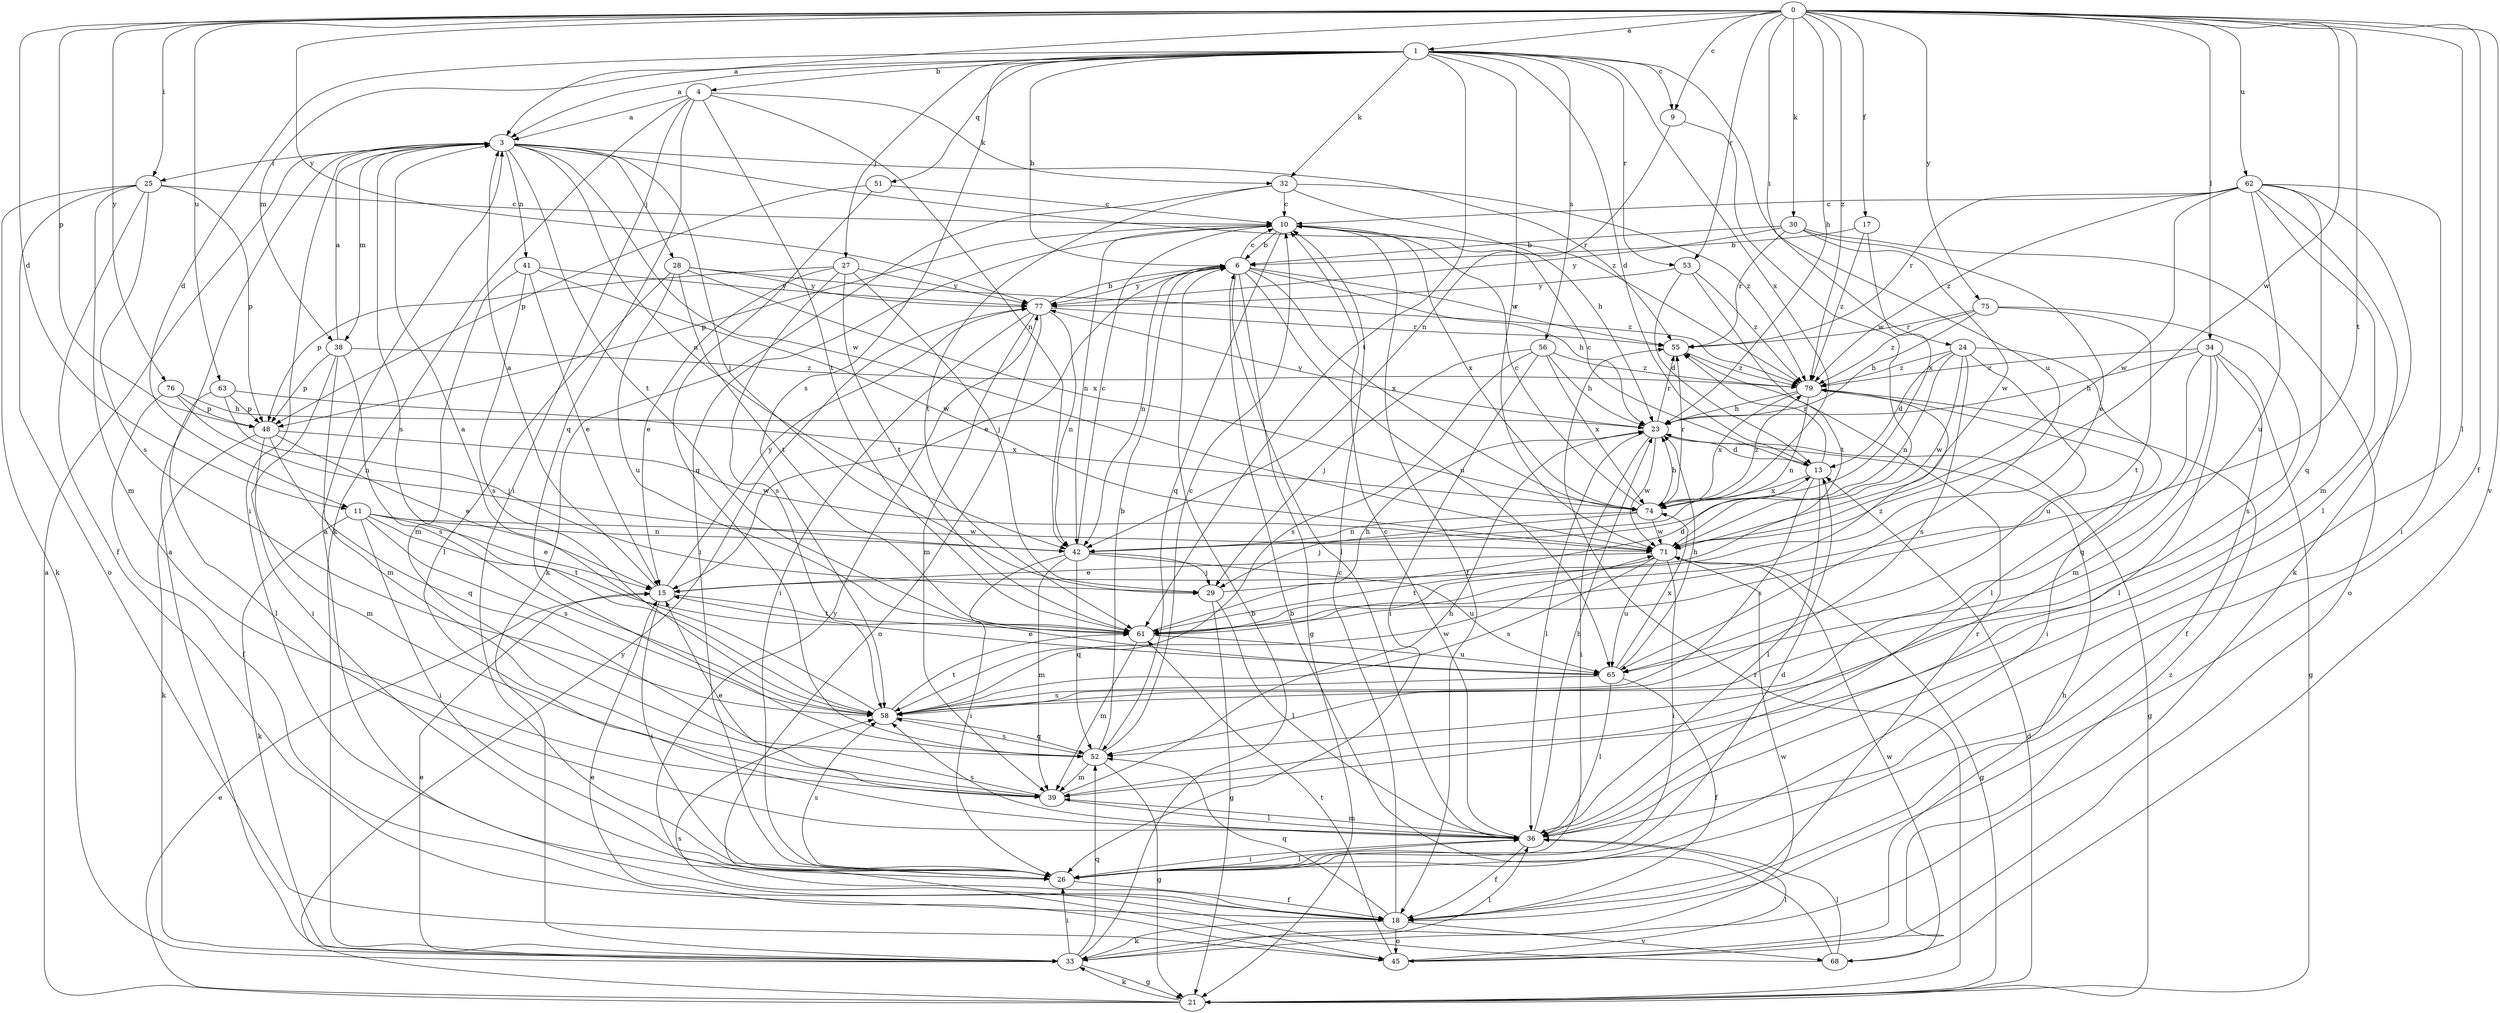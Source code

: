 strict digraph  {
0;
1;
3;
4;
6;
9;
10;
11;
13;
15;
17;
18;
21;
23;
24;
25;
26;
27;
28;
29;
30;
32;
33;
34;
36;
38;
39;
41;
42;
45;
48;
51;
52;
53;
55;
56;
58;
61;
62;
63;
65;
68;
71;
74;
75;
76;
77;
79;
0 -> 1  [label=a];
0 -> 3  [label=a];
0 -> 9  [label=c];
0 -> 11  [label=d];
0 -> 17  [label=f];
0 -> 18  [label=f];
0 -> 23  [label=h];
0 -> 24  [label=i];
0 -> 25  [label=i];
0 -> 30  [label=k];
0 -> 34  [label=l];
0 -> 36  [label=l];
0 -> 48  [label=p];
0 -> 53  [label=r];
0 -> 61  [label=t];
0 -> 62  [label=u];
0 -> 63  [label=u];
0 -> 68  [label=v];
0 -> 71  [label=w];
0 -> 75  [label=y];
0 -> 76  [label=y];
0 -> 77  [label=y];
0 -> 79  [label=z];
1 -> 3  [label=a];
1 -> 4  [label=b];
1 -> 6  [label=b];
1 -> 9  [label=c];
1 -> 11  [label=d];
1 -> 13  [label=d];
1 -> 27  [label=j];
1 -> 32  [label=k];
1 -> 38  [label=m];
1 -> 51  [label=q];
1 -> 53  [label=r];
1 -> 56  [label=s];
1 -> 58  [label=s];
1 -> 61  [label=t];
1 -> 65  [label=u];
1 -> 71  [label=w];
1 -> 74  [label=x];
3 -> 25  [label=i];
3 -> 26  [label=i];
3 -> 28  [label=j];
3 -> 29  [label=j];
3 -> 38  [label=m];
3 -> 41  [label=n];
3 -> 42  [label=n];
3 -> 55  [label=r];
3 -> 58  [label=s];
3 -> 61  [label=t];
3 -> 71  [label=w];
3 -> 79  [label=z];
4 -> 3  [label=a];
4 -> 26  [label=i];
4 -> 32  [label=k];
4 -> 33  [label=k];
4 -> 42  [label=n];
4 -> 52  [label=q];
4 -> 61  [label=t];
6 -> 10  [label=c];
6 -> 15  [label=e];
6 -> 21  [label=g];
6 -> 23  [label=h];
6 -> 36  [label=l];
6 -> 42  [label=n];
6 -> 55  [label=r];
6 -> 65  [label=u];
6 -> 74  [label=x];
6 -> 77  [label=y];
9 -> 42  [label=n];
9 -> 71  [label=w];
10 -> 6  [label=b];
10 -> 18  [label=f];
10 -> 26  [label=i];
10 -> 42  [label=n];
10 -> 48  [label=p];
10 -> 52  [label=q];
10 -> 74  [label=x];
11 -> 15  [label=e];
11 -> 26  [label=i];
11 -> 33  [label=k];
11 -> 42  [label=n];
11 -> 58  [label=s];
11 -> 61  [label=t];
11 -> 71  [label=w];
13 -> 10  [label=c];
13 -> 36  [label=l];
13 -> 55  [label=r];
13 -> 58  [label=s];
13 -> 74  [label=x];
15 -> 3  [label=a];
15 -> 26  [label=i];
15 -> 61  [label=t];
15 -> 77  [label=y];
17 -> 6  [label=b];
17 -> 74  [label=x];
17 -> 79  [label=z];
18 -> 3  [label=a];
18 -> 10  [label=c];
18 -> 33  [label=k];
18 -> 45  [label=o];
18 -> 52  [label=q];
18 -> 55  [label=r];
18 -> 68  [label=v];
18 -> 77  [label=y];
21 -> 3  [label=a];
21 -> 13  [label=d];
21 -> 15  [label=e];
21 -> 33  [label=k];
21 -> 55  [label=r];
21 -> 77  [label=y];
23 -> 13  [label=d];
23 -> 21  [label=g];
23 -> 26  [label=i];
23 -> 36  [label=l];
23 -> 55  [label=r];
23 -> 71  [label=w];
23 -> 77  [label=y];
24 -> 13  [label=d];
24 -> 36  [label=l];
24 -> 42  [label=n];
24 -> 58  [label=s];
24 -> 65  [label=u];
24 -> 71  [label=w];
24 -> 79  [label=z];
25 -> 10  [label=c];
25 -> 18  [label=f];
25 -> 33  [label=k];
25 -> 39  [label=m];
25 -> 45  [label=o];
25 -> 48  [label=p];
25 -> 58  [label=s];
26 -> 13  [label=d];
26 -> 18  [label=f];
26 -> 36  [label=l];
26 -> 58  [label=s];
27 -> 15  [label=e];
27 -> 29  [label=j];
27 -> 48  [label=p];
27 -> 58  [label=s];
27 -> 61  [label=t];
27 -> 77  [label=y];
28 -> 36  [label=l];
28 -> 61  [label=t];
28 -> 65  [label=u];
28 -> 74  [label=x];
28 -> 77  [label=y];
28 -> 79  [label=z];
29 -> 13  [label=d];
29 -> 21  [label=g];
29 -> 36  [label=l];
30 -> 6  [label=b];
30 -> 15  [label=e];
30 -> 45  [label=o];
30 -> 55  [label=r];
30 -> 71  [label=w];
30 -> 77  [label=y];
32 -> 10  [label=c];
32 -> 23  [label=h];
32 -> 33  [label=k];
32 -> 61  [label=t];
32 -> 79  [label=z];
33 -> 3  [label=a];
33 -> 6  [label=b];
33 -> 15  [label=e];
33 -> 21  [label=g];
33 -> 26  [label=i];
33 -> 36  [label=l];
33 -> 52  [label=q];
33 -> 71  [label=w];
34 -> 18  [label=f];
34 -> 21  [label=g];
34 -> 23  [label=h];
34 -> 36  [label=l];
34 -> 39  [label=m];
34 -> 52  [label=q];
34 -> 79  [label=z];
36 -> 10  [label=c];
36 -> 18  [label=f];
36 -> 23  [label=h];
36 -> 26  [label=i];
36 -> 39  [label=m];
36 -> 58  [label=s];
38 -> 3  [label=a];
38 -> 26  [label=i];
38 -> 39  [label=m];
38 -> 48  [label=p];
38 -> 58  [label=s];
38 -> 79  [label=z];
39 -> 15  [label=e];
39 -> 23  [label=h];
39 -> 36  [label=l];
41 -> 15  [label=e];
41 -> 39  [label=m];
41 -> 58  [label=s];
41 -> 71  [label=w];
41 -> 77  [label=y];
42 -> 10  [label=c];
42 -> 26  [label=i];
42 -> 29  [label=j];
42 -> 39  [label=m];
42 -> 52  [label=q];
42 -> 65  [label=u];
45 -> 15  [label=e];
45 -> 23  [label=h];
45 -> 36  [label=l];
45 -> 61  [label=t];
45 -> 79  [label=z];
48 -> 15  [label=e];
48 -> 33  [label=k];
48 -> 39  [label=m];
48 -> 52  [label=q];
48 -> 71  [label=w];
51 -> 10  [label=c];
51 -> 48  [label=p];
51 -> 52  [label=q];
52 -> 6  [label=b];
52 -> 10  [label=c];
52 -> 21  [label=g];
52 -> 39  [label=m];
52 -> 58  [label=s];
53 -> 13  [label=d];
53 -> 61  [label=t];
53 -> 77  [label=y];
53 -> 79  [label=z];
55 -> 79  [label=z];
56 -> 23  [label=h];
56 -> 26  [label=i];
56 -> 29  [label=j];
56 -> 58  [label=s];
56 -> 74  [label=x];
56 -> 79  [label=z];
58 -> 3  [label=a];
58 -> 52  [label=q];
58 -> 61  [label=t];
58 -> 71  [label=w];
61 -> 23  [label=h];
61 -> 39  [label=m];
61 -> 65  [label=u];
61 -> 79  [label=z];
62 -> 10  [label=c];
62 -> 26  [label=i];
62 -> 33  [label=k];
62 -> 36  [label=l];
62 -> 39  [label=m];
62 -> 52  [label=q];
62 -> 55  [label=r];
62 -> 65  [label=u];
62 -> 71  [label=w];
62 -> 79  [label=z];
63 -> 29  [label=j];
63 -> 36  [label=l];
63 -> 48  [label=p];
63 -> 74  [label=x];
65 -> 15  [label=e];
65 -> 18  [label=f];
65 -> 23  [label=h];
65 -> 36  [label=l];
65 -> 58  [label=s];
65 -> 74  [label=x];
68 -> 6  [label=b];
68 -> 36  [label=l];
68 -> 58  [label=s];
68 -> 71  [label=w];
71 -> 15  [label=e];
71 -> 21  [label=g];
71 -> 26  [label=i];
71 -> 58  [label=s];
71 -> 61  [label=t];
71 -> 65  [label=u];
74 -> 10  [label=c];
74 -> 23  [label=h];
74 -> 29  [label=j];
74 -> 42  [label=n];
74 -> 55  [label=r];
74 -> 71  [label=w];
74 -> 79  [label=z];
75 -> 23  [label=h];
75 -> 55  [label=r];
75 -> 58  [label=s];
75 -> 61  [label=t];
75 -> 79  [label=z];
76 -> 18  [label=f];
76 -> 23  [label=h];
76 -> 42  [label=n];
76 -> 48  [label=p];
77 -> 6  [label=b];
77 -> 26  [label=i];
77 -> 39  [label=m];
77 -> 42  [label=n];
77 -> 45  [label=o];
77 -> 55  [label=r];
79 -> 23  [label=h];
79 -> 26  [label=i];
79 -> 42  [label=n];
79 -> 74  [label=x];
}
